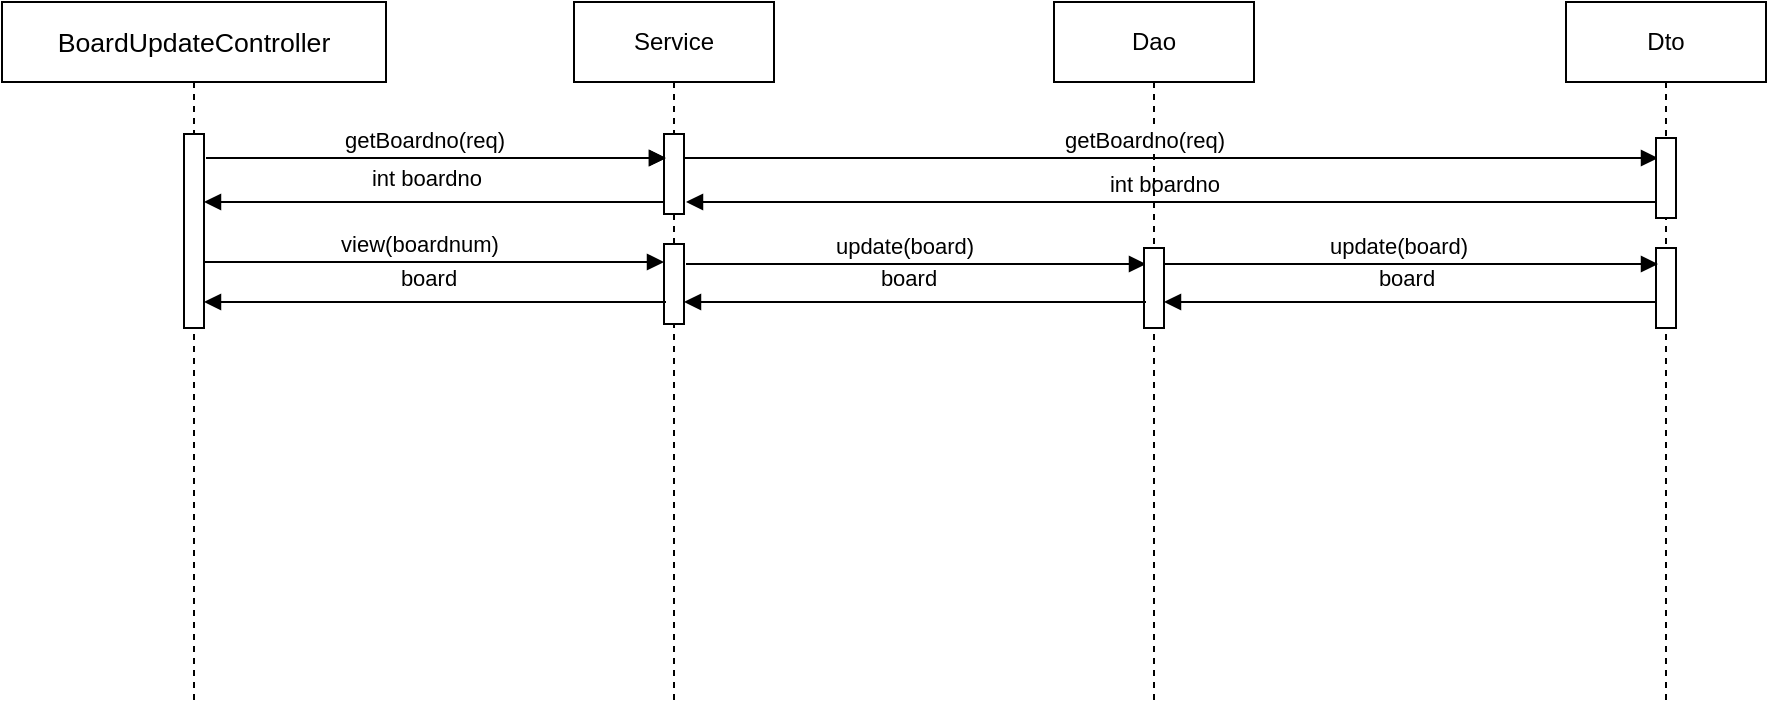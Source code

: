 <mxfile version="13.2.6" type="github">
  <diagram id="hZi3Nb08FEm_SXACoeds" name="Page-1">
    <mxGraphModel dx="858" dy="428" grid="1" gridSize="10" guides="1" tooltips="1" connect="1" arrows="1" fold="1" page="1" pageScale="1" pageWidth="827" pageHeight="1169" math="0" shadow="0">
      <root>
        <mxCell id="0" />
        <mxCell id="1" parent="0" />
        <mxCell id="-PXGLhBAy0Ajk7IsL0Ls-132" value="board" style="html=1;verticalAlign=bottom;endArrow=block;" edge="1" parent="1" source="-PXGLhBAy0Ajk7IsL0Ls-111">
          <mxGeometry x="0.035" y="-3" width="80" relative="1" as="geometry">
            <mxPoint x="889" y="230" as="sourcePoint" />
            <mxPoint x="659" y="230" as="targetPoint" />
            <mxPoint as="offset" />
          </mxGeometry>
        </mxCell>
        <mxCell id="-PXGLhBAy0Ajk7IsL0Ls-129" value="int boardno" style="html=1;verticalAlign=bottom;endArrow=block;" edge="1" parent="1" source="-PXGLhBAy0Ajk7IsL0Ls-111">
          <mxGeometry x="0.026" width="80" relative="1" as="geometry">
            <mxPoint x="894" y="180" as="sourcePoint" />
            <mxPoint x="420" y="180" as="targetPoint" />
            <mxPoint as="offset" />
          </mxGeometry>
        </mxCell>
        <mxCell id="-PXGLhBAy0Ajk7IsL0Ls-1" value="" style="html=1;points=[];perimeter=orthogonalPerimeter;" vertex="1" parent="1">
          <mxGeometry x="409" y="146" width="10" height="40" as="geometry" />
        </mxCell>
        <mxCell id="-PXGLhBAy0Ajk7IsL0Ls-2" value="" style="html=1;points=[];perimeter=orthogonalPerimeter;" vertex="1" parent="1">
          <mxGeometry x="409" y="201" width="10" height="40" as="geometry" />
        </mxCell>
        <mxCell id="-PXGLhBAy0Ajk7IsL0Ls-5" value="" style="html=1;points=[];perimeter=orthogonalPerimeter;" vertex="1" parent="1">
          <mxGeometry x="169" y="146" width="10" height="97" as="geometry" />
        </mxCell>
        <mxCell id="-PXGLhBAy0Ajk7IsL0Ls-7" value="getBoardno(req)" style="html=1;verticalAlign=bottom;endArrow=block;" edge="1" parent="1">
          <mxGeometry x="-0.058" width="80" relative="1" as="geometry">
            <mxPoint x="180" y="158" as="sourcePoint" />
            <mxPoint x="410" y="158" as="targetPoint" />
            <mxPoint as="offset" />
          </mxGeometry>
        </mxCell>
        <mxCell id="-PXGLhBAy0Ajk7IsL0Ls-9" value="" style="html=1;points=[];perimeter=orthogonalPerimeter;" vertex="1" parent="1">
          <mxGeometry x="649" y="203" width="10" height="40" as="geometry" />
        </mxCell>
        <mxCell id="-PXGLhBAy0Ajk7IsL0Ls-10" value="update(board)" style="html=1;verticalAlign=bottom;endArrow=block;" edge="1" parent="1">
          <mxGeometry x="-0.058" width="80" relative="1" as="geometry">
            <mxPoint x="420" y="211" as="sourcePoint" />
            <mxPoint x="650" y="211" as="targetPoint" />
            <mxPoint as="offset" />
          </mxGeometry>
        </mxCell>
        <mxCell id="-PXGLhBAy0Ajk7IsL0Ls-21" value="view(boardnum)&amp;nbsp;" style="html=1;verticalAlign=bottom;endArrow=block;" edge="1" parent="1">
          <mxGeometry x="-0.058" width="80" relative="1" as="geometry">
            <mxPoint x="179" y="210" as="sourcePoint" />
            <mxPoint x="409" y="210" as="targetPoint" />
            <mxPoint as="offset" />
          </mxGeometry>
        </mxCell>
        <mxCell id="-PXGLhBAy0Ajk7IsL0Ls-24" value="int boardno" style="html=1;verticalAlign=bottom;endArrow=block;" edge="1" parent="1">
          <mxGeometry x="0.035" y="-3" width="80" relative="1" as="geometry">
            <mxPoint x="409" y="180" as="sourcePoint" />
            <mxPoint x="179" y="180" as="targetPoint" />
            <mxPoint as="offset" />
          </mxGeometry>
        </mxCell>
        <mxCell id="-PXGLhBAy0Ajk7IsL0Ls-27" value="&lt;span style=&quot;font-size: 10pt ; font-family: &amp;#34;arial&amp;#34;&quot;&gt;BoardUpdateController&lt;/span&gt;" style="shape=umlLifeline;perimeter=lifelinePerimeter;whiteSpace=wrap;html=1;container=1;collapsible=0;recursiveResize=0;outlineConnect=0;" vertex="1" parent="1">
          <mxGeometry x="78" y="80" width="192" height="350" as="geometry" />
        </mxCell>
        <mxCell id="-PXGLhBAy0Ajk7IsL0Ls-28" value="Service" style="shape=umlLifeline;perimeter=lifelinePerimeter;whiteSpace=wrap;html=1;container=1;collapsible=0;recursiveResize=0;outlineConnect=0;" vertex="1" parent="1">
          <mxGeometry x="364" y="80" width="100" height="350" as="geometry" />
        </mxCell>
        <mxCell id="-PXGLhBAy0Ajk7IsL0Ls-29" value="" style="html=1;points=[];perimeter=orthogonalPerimeter;" vertex="1" parent="-PXGLhBAy0Ajk7IsL0Ls-28">
          <mxGeometry x="45" y="66" width="10" height="40" as="geometry" />
        </mxCell>
        <mxCell id="-PXGLhBAy0Ajk7IsL0Ls-30" value="" style="html=1;points=[];perimeter=orthogonalPerimeter;" vertex="1" parent="-PXGLhBAy0Ajk7IsL0Ls-28">
          <mxGeometry x="45" y="121" width="10" height="40" as="geometry" />
        </mxCell>
        <mxCell id="-PXGLhBAy0Ajk7IsL0Ls-33" value="Dao" style="shape=umlLifeline;perimeter=lifelinePerimeter;whiteSpace=wrap;html=1;container=1;collapsible=0;recursiveResize=0;outlineConnect=0;" vertex="1" parent="1">
          <mxGeometry x="604" y="80" width="100" height="350" as="geometry" />
        </mxCell>
        <mxCell id="-PXGLhBAy0Ajk7IsL0Ls-111" value="Dto" style="shape=umlLifeline;perimeter=lifelinePerimeter;whiteSpace=wrap;html=1;container=1;collapsible=0;recursiveResize=0;outlineConnect=0;" vertex="1" parent="1">
          <mxGeometry x="860" y="80" width="100" height="350" as="geometry" />
        </mxCell>
        <mxCell id="-PXGLhBAy0Ajk7IsL0Ls-115" value="getBoardno(req)" style="html=1;verticalAlign=bottom;endArrow=block;" edge="1" parent="-PXGLhBAy0Ajk7IsL0Ls-111" source="-PXGLhBAy0Ajk7IsL0Ls-29">
          <mxGeometry x="-0.058" width="80" relative="1" as="geometry">
            <mxPoint x="-190" y="78" as="sourcePoint" />
            <mxPoint x="46" y="78" as="targetPoint" />
            <mxPoint as="offset" />
          </mxGeometry>
        </mxCell>
        <mxCell id="-PXGLhBAy0Ajk7IsL0Ls-116" value="" style="html=1;points=[];perimeter=orthogonalPerimeter;" vertex="1" parent="-PXGLhBAy0Ajk7IsL0Ls-111">
          <mxGeometry x="45" y="123" width="10" height="40" as="geometry" />
        </mxCell>
        <mxCell id="-PXGLhBAy0Ajk7IsL0Ls-117" value="update(board)" style="html=1;verticalAlign=bottom;endArrow=block;" edge="1" parent="-PXGLhBAy0Ajk7IsL0Ls-111" source="-PXGLhBAy0Ajk7IsL0Ls-38">
          <mxGeometry x="-0.058" width="80" relative="1" as="geometry">
            <mxPoint x="-190" y="131" as="sourcePoint" />
            <mxPoint x="46" y="131" as="targetPoint" />
            <mxPoint as="offset" />
          </mxGeometry>
        </mxCell>
        <mxCell id="-PXGLhBAy0Ajk7IsL0Ls-113" value="" style="html=1;points=[];perimeter=orthogonalPerimeter;" vertex="1" parent="-PXGLhBAy0Ajk7IsL0Ls-111">
          <mxGeometry x="45" y="68" width="10" height="40" as="geometry" />
        </mxCell>
        <mxCell id="-PXGLhBAy0Ajk7IsL0Ls-34" value="" style="html=1;points=[];perimeter=orthogonalPerimeter;" vertex="1" parent="1">
          <mxGeometry x="169" y="146" width="10" height="97" as="geometry" />
        </mxCell>
        <mxCell id="-PXGLhBAy0Ajk7IsL0Ls-36" value="" style="html=1;verticalAlign=bottom;endArrow=block;" edge="1" parent="1">
          <mxGeometry x="-0.058" width="80" relative="1" as="geometry">
            <mxPoint x="180" y="158" as="sourcePoint" />
            <mxPoint x="410" y="158" as="targetPoint" />
            <mxPoint as="offset" />
          </mxGeometry>
        </mxCell>
        <mxCell id="-PXGLhBAy0Ajk7IsL0Ls-38" value="" style="html=1;points=[];perimeter=orthogonalPerimeter;" vertex="1" parent="1">
          <mxGeometry x="649" y="203" width="10" height="40" as="geometry" />
        </mxCell>
        <mxCell id="-PXGLhBAy0Ajk7IsL0Ls-134" value="board" style="html=1;verticalAlign=bottom;endArrow=block;" edge="1" parent="1">
          <mxGeometry x="0.035" y="-3" width="80" relative="1" as="geometry">
            <mxPoint x="650" y="230" as="sourcePoint" />
            <mxPoint x="419" y="230" as="targetPoint" />
            <mxPoint as="offset" />
          </mxGeometry>
        </mxCell>
        <mxCell id="-PXGLhBAy0Ajk7IsL0Ls-135" value="board" style="html=1;verticalAlign=bottom;endArrow=block;" edge="1" parent="1">
          <mxGeometry x="0.035" y="-3" width="80" relative="1" as="geometry">
            <mxPoint x="410" y="230" as="sourcePoint" />
            <mxPoint x="179" y="230" as="targetPoint" />
            <mxPoint as="offset" />
          </mxGeometry>
        </mxCell>
      </root>
    </mxGraphModel>
  </diagram>
</mxfile>
